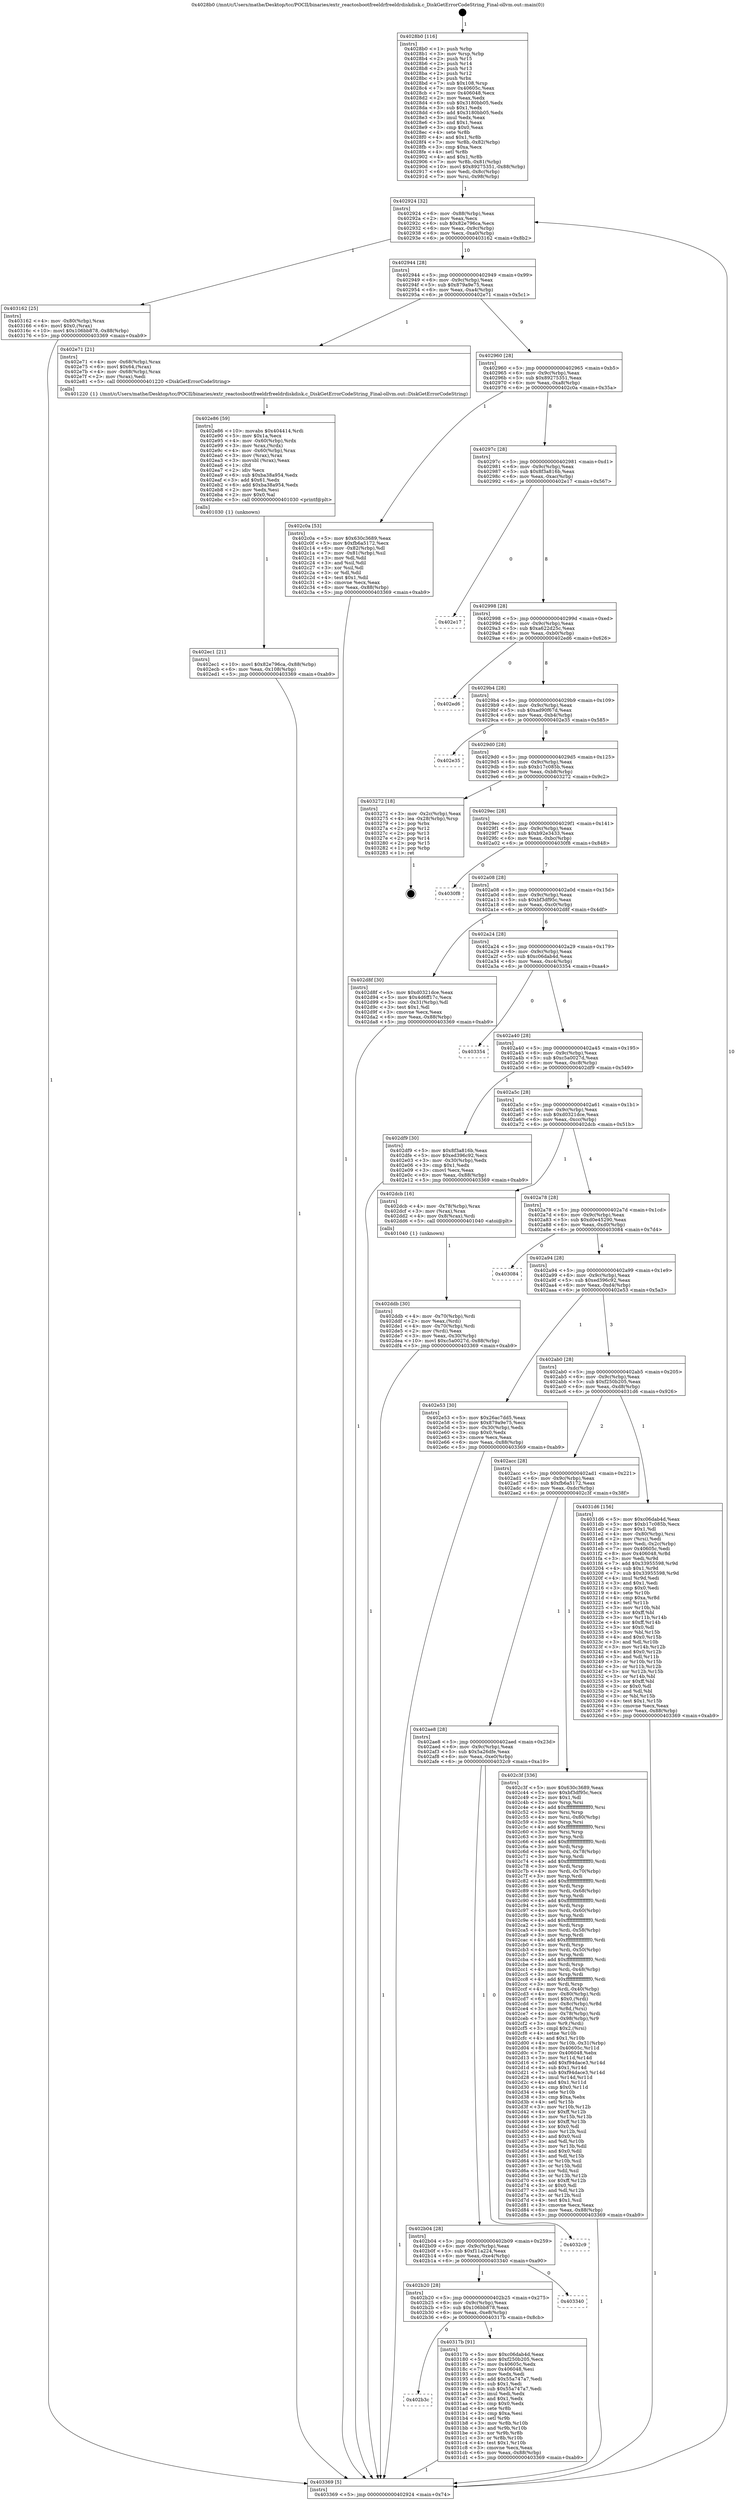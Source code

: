 digraph "0x4028b0" {
  label = "0x4028b0 (/mnt/c/Users/mathe/Desktop/tcc/POCII/binaries/extr_reactosbootfreeldrfreeldrdiskdisk.c_DiskGetErrorCodeString_Final-ollvm.out::main(0))"
  labelloc = "t"
  node[shape=record]

  Entry [label="",width=0.3,height=0.3,shape=circle,fillcolor=black,style=filled]
  "0x402924" [label="{
     0x402924 [32]\l
     | [instrs]\l
     &nbsp;&nbsp;0x402924 \<+6\>: mov -0x88(%rbp),%eax\l
     &nbsp;&nbsp;0x40292a \<+2\>: mov %eax,%ecx\l
     &nbsp;&nbsp;0x40292c \<+6\>: sub $0x82e796ca,%ecx\l
     &nbsp;&nbsp;0x402932 \<+6\>: mov %eax,-0x9c(%rbp)\l
     &nbsp;&nbsp;0x402938 \<+6\>: mov %ecx,-0xa0(%rbp)\l
     &nbsp;&nbsp;0x40293e \<+6\>: je 0000000000403162 \<main+0x8b2\>\l
  }"]
  "0x403162" [label="{
     0x403162 [25]\l
     | [instrs]\l
     &nbsp;&nbsp;0x403162 \<+4\>: mov -0x80(%rbp),%rax\l
     &nbsp;&nbsp;0x403166 \<+6\>: movl $0x0,(%rax)\l
     &nbsp;&nbsp;0x40316c \<+10\>: movl $0x106bb878,-0x88(%rbp)\l
     &nbsp;&nbsp;0x403176 \<+5\>: jmp 0000000000403369 \<main+0xab9\>\l
  }"]
  "0x402944" [label="{
     0x402944 [28]\l
     | [instrs]\l
     &nbsp;&nbsp;0x402944 \<+5\>: jmp 0000000000402949 \<main+0x99\>\l
     &nbsp;&nbsp;0x402949 \<+6\>: mov -0x9c(%rbp),%eax\l
     &nbsp;&nbsp;0x40294f \<+5\>: sub $0x879a9e75,%eax\l
     &nbsp;&nbsp;0x402954 \<+6\>: mov %eax,-0xa4(%rbp)\l
     &nbsp;&nbsp;0x40295a \<+6\>: je 0000000000402e71 \<main+0x5c1\>\l
  }"]
  Exit [label="",width=0.3,height=0.3,shape=circle,fillcolor=black,style=filled,peripheries=2]
  "0x402e71" [label="{
     0x402e71 [21]\l
     | [instrs]\l
     &nbsp;&nbsp;0x402e71 \<+4\>: mov -0x68(%rbp),%rax\l
     &nbsp;&nbsp;0x402e75 \<+6\>: movl $0x64,(%rax)\l
     &nbsp;&nbsp;0x402e7b \<+4\>: mov -0x68(%rbp),%rax\l
     &nbsp;&nbsp;0x402e7f \<+2\>: mov (%rax),%edi\l
     &nbsp;&nbsp;0x402e81 \<+5\>: call 0000000000401220 \<DiskGetErrorCodeString\>\l
     | [calls]\l
     &nbsp;&nbsp;0x401220 \{1\} (/mnt/c/Users/mathe/Desktop/tcc/POCII/binaries/extr_reactosbootfreeldrfreeldrdiskdisk.c_DiskGetErrorCodeString_Final-ollvm.out::DiskGetErrorCodeString)\l
  }"]
  "0x402960" [label="{
     0x402960 [28]\l
     | [instrs]\l
     &nbsp;&nbsp;0x402960 \<+5\>: jmp 0000000000402965 \<main+0xb5\>\l
     &nbsp;&nbsp;0x402965 \<+6\>: mov -0x9c(%rbp),%eax\l
     &nbsp;&nbsp;0x40296b \<+5\>: sub $0x89275351,%eax\l
     &nbsp;&nbsp;0x402970 \<+6\>: mov %eax,-0xa8(%rbp)\l
     &nbsp;&nbsp;0x402976 \<+6\>: je 0000000000402c0a \<main+0x35a\>\l
  }"]
  "0x402b3c" [label="{
     0x402b3c\l
  }", style=dashed]
  "0x402c0a" [label="{
     0x402c0a [53]\l
     | [instrs]\l
     &nbsp;&nbsp;0x402c0a \<+5\>: mov $0x630c3689,%eax\l
     &nbsp;&nbsp;0x402c0f \<+5\>: mov $0xfb6a5172,%ecx\l
     &nbsp;&nbsp;0x402c14 \<+6\>: mov -0x82(%rbp),%dl\l
     &nbsp;&nbsp;0x402c1a \<+7\>: mov -0x81(%rbp),%sil\l
     &nbsp;&nbsp;0x402c21 \<+3\>: mov %dl,%dil\l
     &nbsp;&nbsp;0x402c24 \<+3\>: and %sil,%dil\l
     &nbsp;&nbsp;0x402c27 \<+3\>: xor %sil,%dl\l
     &nbsp;&nbsp;0x402c2a \<+3\>: or %dl,%dil\l
     &nbsp;&nbsp;0x402c2d \<+4\>: test $0x1,%dil\l
     &nbsp;&nbsp;0x402c31 \<+3\>: cmovne %ecx,%eax\l
     &nbsp;&nbsp;0x402c34 \<+6\>: mov %eax,-0x88(%rbp)\l
     &nbsp;&nbsp;0x402c3a \<+5\>: jmp 0000000000403369 \<main+0xab9\>\l
  }"]
  "0x40297c" [label="{
     0x40297c [28]\l
     | [instrs]\l
     &nbsp;&nbsp;0x40297c \<+5\>: jmp 0000000000402981 \<main+0xd1\>\l
     &nbsp;&nbsp;0x402981 \<+6\>: mov -0x9c(%rbp),%eax\l
     &nbsp;&nbsp;0x402987 \<+5\>: sub $0x8f3a816b,%eax\l
     &nbsp;&nbsp;0x40298c \<+6\>: mov %eax,-0xac(%rbp)\l
     &nbsp;&nbsp;0x402992 \<+6\>: je 0000000000402e17 \<main+0x567\>\l
  }"]
  "0x403369" [label="{
     0x403369 [5]\l
     | [instrs]\l
     &nbsp;&nbsp;0x403369 \<+5\>: jmp 0000000000402924 \<main+0x74\>\l
  }"]
  "0x4028b0" [label="{
     0x4028b0 [116]\l
     | [instrs]\l
     &nbsp;&nbsp;0x4028b0 \<+1\>: push %rbp\l
     &nbsp;&nbsp;0x4028b1 \<+3\>: mov %rsp,%rbp\l
     &nbsp;&nbsp;0x4028b4 \<+2\>: push %r15\l
     &nbsp;&nbsp;0x4028b6 \<+2\>: push %r14\l
     &nbsp;&nbsp;0x4028b8 \<+2\>: push %r13\l
     &nbsp;&nbsp;0x4028ba \<+2\>: push %r12\l
     &nbsp;&nbsp;0x4028bc \<+1\>: push %rbx\l
     &nbsp;&nbsp;0x4028bd \<+7\>: sub $0x108,%rsp\l
     &nbsp;&nbsp;0x4028c4 \<+7\>: mov 0x40605c,%eax\l
     &nbsp;&nbsp;0x4028cb \<+7\>: mov 0x406048,%ecx\l
     &nbsp;&nbsp;0x4028d2 \<+2\>: mov %eax,%edx\l
     &nbsp;&nbsp;0x4028d4 \<+6\>: sub $0x3180bb05,%edx\l
     &nbsp;&nbsp;0x4028da \<+3\>: sub $0x1,%edx\l
     &nbsp;&nbsp;0x4028dd \<+6\>: add $0x3180bb05,%edx\l
     &nbsp;&nbsp;0x4028e3 \<+3\>: imul %edx,%eax\l
     &nbsp;&nbsp;0x4028e6 \<+3\>: and $0x1,%eax\l
     &nbsp;&nbsp;0x4028e9 \<+3\>: cmp $0x0,%eax\l
     &nbsp;&nbsp;0x4028ec \<+4\>: sete %r8b\l
     &nbsp;&nbsp;0x4028f0 \<+4\>: and $0x1,%r8b\l
     &nbsp;&nbsp;0x4028f4 \<+7\>: mov %r8b,-0x82(%rbp)\l
     &nbsp;&nbsp;0x4028fb \<+3\>: cmp $0xa,%ecx\l
     &nbsp;&nbsp;0x4028fe \<+4\>: setl %r8b\l
     &nbsp;&nbsp;0x402902 \<+4\>: and $0x1,%r8b\l
     &nbsp;&nbsp;0x402906 \<+7\>: mov %r8b,-0x81(%rbp)\l
     &nbsp;&nbsp;0x40290d \<+10\>: movl $0x89275351,-0x88(%rbp)\l
     &nbsp;&nbsp;0x402917 \<+6\>: mov %edi,-0x8c(%rbp)\l
     &nbsp;&nbsp;0x40291d \<+7\>: mov %rsi,-0x98(%rbp)\l
  }"]
  "0x40317b" [label="{
     0x40317b [91]\l
     | [instrs]\l
     &nbsp;&nbsp;0x40317b \<+5\>: mov $0xc06dab4d,%eax\l
     &nbsp;&nbsp;0x403180 \<+5\>: mov $0xf250b205,%ecx\l
     &nbsp;&nbsp;0x403185 \<+7\>: mov 0x40605c,%edx\l
     &nbsp;&nbsp;0x40318c \<+7\>: mov 0x406048,%esi\l
     &nbsp;&nbsp;0x403193 \<+2\>: mov %edx,%edi\l
     &nbsp;&nbsp;0x403195 \<+6\>: add $0x55a747a7,%edi\l
     &nbsp;&nbsp;0x40319b \<+3\>: sub $0x1,%edi\l
     &nbsp;&nbsp;0x40319e \<+6\>: sub $0x55a747a7,%edi\l
     &nbsp;&nbsp;0x4031a4 \<+3\>: imul %edi,%edx\l
     &nbsp;&nbsp;0x4031a7 \<+3\>: and $0x1,%edx\l
     &nbsp;&nbsp;0x4031aa \<+3\>: cmp $0x0,%edx\l
     &nbsp;&nbsp;0x4031ad \<+4\>: sete %r8b\l
     &nbsp;&nbsp;0x4031b1 \<+3\>: cmp $0xa,%esi\l
     &nbsp;&nbsp;0x4031b4 \<+4\>: setl %r9b\l
     &nbsp;&nbsp;0x4031b8 \<+3\>: mov %r8b,%r10b\l
     &nbsp;&nbsp;0x4031bb \<+3\>: and %r9b,%r10b\l
     &nbsp;&nbsp;0x4031be \<+3\>: xor %r9b,%r8b\l
     &nbsp;&nbsp;0x4031c1 \<+3\>: or %r8b,%r10b\l
     &nbsp;&nbsp;0x4031c4 \<+4\>: test $0x1,%r10b\l
     &nbsp;&nbsp;0x4031c8 \<+3\>: cmovne %ecx,%eax\l
     &nbsp;&nbsp;0x4031cb \<+6\>: mov %eax,-0x88(%rbp)\l
     &nbsp;&nbsp;0x4031d1 \<+5\>: jmp 0000000000403369 \<main+0xab9\>\l
  }"]
  "0x402e17" [label="{
     0x402e17\l
  }", style=dashed]
  "0x402998" [label="{
     0x402998 [28]\l
     | [instrs]\l
     &nbsp;&nbsp;0x402998 \<+5\>: jmp 000000000040299d \<main+0xed\>\l
     &nbsp;&nbsp;0x40299d \<+6\>: mov -0x9c(%rbp),%eax\l
     &nbsp;&nbsp;0x4029a3 \<+5\>: sub $0xa622d25c,%eax\l
     &nbsp;&nbsp;0x4029a8 \<+6\>: mov %eax,-0xb0(%rbp)\l
     &nbsp;&nbsp;0x4029ae \<+6\>: je 0000000000402ed6 \<main+0x626\>\l
  }"]
  "0x402b20" [label="{
     0x402b20 [28]\l
     | [instrs]\l
     &nbsp;&nbsp;0x402b20 \<+5\>: jmp 0000000000402b25 \<main+0x275\>\l
     &nbsp;&nbsp;0x402b25 \<+6\>: mov -0x9c(%rbp),%eax\l
     &nbsp;&nbsp;0x402b2b \<+5\>: sub $0x106bb878,%eax\l
     &nbsp;&nbsp;0x402b30 \<+6\>: mov %eax,-0xe8(%rbp)\l
     &nbsp;&nbsp;0x402b36 \<+6\>: je 000000000040317b \<main+0x8cb\>\l
  }"]
  "0x402ed6" [label="{
     0x402ed6\l
  }", style=dashed]
  "0x4029b4" [label="{
     0x4029b4 [28]\l
     | [instrs]\l
     &nbsp;&nbsp;0x4029b4 \<+5\>: jmp 00000000004029b9 \<main+0x109\>\l
     &nbsp;&nbsp;0x4029b9 \<+6\>: mov -0x9c(%rbp),%eax\l
     &nbsp;&nbsp;0x4029bf \<+5\>: sub $0xad90f67d,%eax\l
     &nbsp;&nbsp;0x4029c4 \<+6\>: mov %eax,-0xb4(%rbp)\l
     &nbsp;&nbsp;0x4029ca \<+6\>: je 0000000000402e35 \<main+0x585\>\l
  }"]
  "0x403340" [label="{
     0x403340\l
  }", style=dashed]
  "0x402e35" [label="{
     0x402e35\l
  }", style=dashed]
  "0x4029d0" [label="{
     0x4029d0 [28]\l
     | [instrs]\l
     &nbsp;&nbsp;0x4029d0 \<+5\>: jmp 00000000004029d5 \<main+0x125\>\l
     &nbsp;&nbsp;0x4029d5 \<+6\>: mov -0x9c(%rbp),%eax\l
     &nbsp;&nbsp;0x4029db \<+5\>: sub $0xb17c085b,%eax\l
     &nbsp;&nbsp;0x4029e0 \<+6\>: mov %eax,-0xb8(%rbp)\l
     &nbsp;&nbsp;0x4029e6 \<+6\>: je 0000000000403272 \<main+0x9c2\>\l
  }"]
  "0x402b04" [label="{
     0x402b04 [28]\l
     | [instrs]\l
     &nbsp;&nbsp;0x402b04 \<+5\>: jmp 0000000000402b09 \<main+0x259\>\l
     &nbsp;&nbsp;0x402b09 \<+6\>: mov -0x9c(%rbp),%eax\l
     &nbsp;&nbsp;0x402b0f \<+5\>: sub $0xf11a224,%eax\l
     &nbsp;&nbsp;0x402b14 \<+6\>: mov %eax,-0xe4(%rbp)\l
     &nbsp;&nbsp;0x402b1a \<+6\>: je 0000000000403340 \<main+0xa90\>\l
  }"]
  "0x403272" [label="{
     0x403272 [18]\l
     | [instrs]\l
     &nbsp;&nbsp;0x403272 \<+3\>: mov -0x2c(%rbp),%eax\l
     &nbsp;&nbsp;0x403275 \<+4\>: lea -0x28(%rbp),%rsp\l
     &nbsp;&nbsp;0x403279 \<+1\>: pop %rbx\l
     &nbsp;&nbsp;0x40327a \<+2\>: pop %r12\l
     &nbsp;&nbsp;0x40327c \<+2\>: pop %r13\l
     &nbsp;&nbsp;0x40327e \<+2\>: pop %r14\l
     &nbsp;&nbsp;0x403280 \<+2\>: pop %r15\l
     &nbsp;&nbsp;0x403282 \<+1\>: pop %rbp\l
     &nbsp;&nbsp;0x403283 \<+1\>: ret\l
  }"]
  "0x4029ec" [label="{
     0x4029ec [28]\l
     | [instrs]\l
     &nbsp;&nbsp;0x4029ec \<+5\>: jmp 00000000004029f1 \<main+0x141\>\l
     &nbsp;&nbsp;0x4029f1 \<+6\>: mov -0x9c(%rbp),%eax\l
     &nbsp;&nbsp;0x4029f7 \<+5\>: sub $0xb92e3433,%eax\l
     &nbsp;&nbsp;0x4029fc \<+6\>: mov %eax,-0xbc(%rbp)\l
     &nbsp;&nbsp;0x402a02 \<+6\>: je 00000000004030f8 \<main+0x848\>\l
  }"]
  "0x4032c9" [label="{
     0x4032c9\l
  }", style=dashed]
  "0x4030f8" [label="{
     0x4030f8\l
  }", style=dashed]
  "0x402a08" [label="{
     0x402a08 [28]\l
     | [instrs]\l
     &nbsp;&nbsp;0x402a08 \<+5\>: jmp 0000000000402a0d \<main+0x15d\>\l
     &nbsp;&nbsp;0x402a0d \<+6\>: mov -0x9c(%rbp),%eax\l
     &nbsp;&nbsp;0x402a13 \<+5\>: sub $0xbf3df95c,%eax\l
     &nbsp;&nbsp;0x402a18 \<+6\>: mov %eax,-0xc0(%rbp)\l
     &nbsp;&nbsp;0x402a1e \<+6\>: je 0000000000402d8f \<main+0x4df\>\l
  }"]
  "0x402ec1" [label="{
     0x402ec1 [21]\l
     | [instrs]\l
     &nbsp;&nbsp;0x402ec1 \<+10\>: movl $0x82e796ca,-0x88(%rbp)\l
     &nbsp;&nbsp;0x402ecb \<+6\>: mov %eax,-0x108(%rbp)\l
     &nbsp;&nbsp;0x402ed1 \<+5\>: jmp 0000000000403369 \<main+0xab9\>\l
  }"]
  "0x402d8f" [label="{
     0x402d8f [30]\l
     | [instrs]\l
     &nbsp;&nbsp;0x402d8f \<+5\>: mov $0xd0321dce,%eax\l
     &nbsp;&nbsp;0x402d94 \<+5\>: mov $0x4d6ff17c,%ecx\l
     &nbsp;&nbsp;0x402d99 \<+3\>: mov -0x31(%rbp),%dl\l
     &nbsp;&nbsp;0x402d9c \<+3\>: test $0x1,%dl\l
     &nbsp;&nbsp;0x402d9f \<+3\>: cmovne %ecx,%eax\l
     &nbsp;&nbsp;0x402da2 \<+6\>: mov %eax,-0x88(%rbp)\l
     &nbsp;&nbsp;0x402da8 \<+5\>: jmp 0000000000403369 \<main+0xab9\>\l
  }"]
  "0x402a24" [label="{
     0x402a24 [28]\l
     | [instrs]\l
     &nbsp;&nbsp;0x402a24 \<+5\>: jmp 0000000000402a29 \<main+0x179\>\l
     &nbsp;&nbsp;0x402a29 \<+6\>: mov -0x9c(%rbp),%eax\l
     &nbsp;&nbsp;0x402a2f \<+5\>: sub $0xc06dab4d,%eax\l
     &nbsp;&nbsp;0x402a34 \<+6\>: mov %eax,-0xc4(%rbp)\l
     &nbsp;&nbsp;0x402a3a \<+6\>: je 0000000000403354 \<main+0xaa4\>\l
  }"]
  "0x402e86" [label="{
     0x402e86 [59]\l
     | [instrs]\l
     &nbsp;&nbsp;0x402e86 \<+10\>: movabs $0x404414,%rdi\l
     &nbsp;&nbsp;0x402e90 \<+5\>: mov $0x1a,%ecx\l
     &nbsp;&nbsp;0x402e95 \<+4\>: mov -0x60(%rbp),%rdx\l
     &nbsp;&nbsp;0x402e99 \<+3\>: mov %rax,(%rdx)\l
     &nbsp;&nbsp;0x402e9c \<+4\>: mov -0x60(%rbp),%rax\l
     &nbsp;&nbsp;0x402ea0 \<+3\>: mov (%rax),%rax\l
     &nbsp;&nbsp;0x402ea3 \<+3\>: movsbl (%rax),%eax\l
     &nbsp;&nbsp;0x402ea6 \<+1\>: cltd\l
     &nbsp;&nbsp;0x402ea7 \<+2\>: idiv %ecx\l
     &nbsp;&nbsp;0x402ea9 \<+6\>: sub $0xba38a954,%edx\l
     &nbsp;&nbsp;0x402eaf \<+3\>: add $0x61,%edx\l
     &nbsp;&nbsp;0x402eb2 \<+6\>: add $0xba38a954,%edx\l
     &nbsp;&nbsp;0x402eb8 \<+2\>: mov %edx,%esi\l
     &nbsp;&nbsp;0x402eba \<+2\>: mov $0x0,%al\l
     &nbsp;&nbsp;0x402ebc \<+5\>: call 0000000000401030 \<printf@plt\>\l
     | [calls]\l
     &nbsp;&nbsp;0x401030 \{1\} (unknown)\l
  }"]
  "0x403354" [label="{
     0x403354\l
  }", style=dashed]
  "0x402a40" [label="{
     0x402a40 [28]\l
     | [instrs]\l
     &nbsp;&nbsp;0x402a40 \<+5\>: jmp 0000000000402a45 \<main+0x195\>\l
     &nbsp;&nbsp;0x402a45 \<+6\>: mov -0x9c(%rbp),%eax\l
     &nbsp;&nbsp;0x402a4b \<+5\>: sub $0xc5a0027d,%eax\l
     &nbsp;&nbsp;0x402a50 \<+6\>: mov %eax,-0xc8(%rbp)\l
     &nbsp;&nbsp;0x402a56 \<+6\>: je 0000000000402df9 \<main+0x549\>\l
  }"]
  "0x402ddb" [label="{
     0x402ddb [30]\l
     | [instrs]\l
     &nbsp;&nbsp;0x402ddb \<+4\>: mov -0x70(%rbp),%rdi\l
     &nbsp;&nbsp;0x402ddf \<+2\>: mov %eax,(%rdi)\l
     &nbsp;&nbsp;0x402de1 \<+4\>: mov -0x70(%rbp),%rdi\l
     &nbsp;&nbsp;0x402de5 \<+2\>: mov (%rdi),%eax\l
     &nbsp;&nbsp;0x402de7 \<+3\>: mov %eax,-0x30(%rbp)\l
     &nbsp;&nbsp;0x402dea \<+10\>: movl $0xc5a0027d,-0x88(%rbp)\l
     &nbsp;&nbsp;0x402df4 \<+5\>: jmp 0000000000403369 \<main+0xab9\>\l
  }"]
  "0x402df9" [label="{
     0x402df9 [30]\l
     | [instrs]\l
     &nbsp;&nbsp;0x402df9 \<+5\>: mov $0x8f3a816b,%eax\l
     &nbsp;&nbsp;0x402dfe \<+5\>: mov $0xed396c92,%ecx\l
     &nbsp;&nbsp;0x402e03 \<+3\>: mov -0x30(%rbp),%edx\l
     &nbsp;&nbsp;0x402e06 \<+3\>: cmp $0x1,%edx\l
     &nbsp;&nbsp;0x402e09 \<+3\>: cmovl %ecx,%eax\l
     &nbsp;&nbsp;0x402e0c \<+6\>: mov %eax,-0x88(%rbp)\l
     &nbsp;&nbsp;0x402e12 \<+5\>: jmp 0000000000403369 \<main+0xab9\>\l
  }"]
  "0x402a5c" [label="{
     0x402a5c [28]\l
     | [instrs]\l
     &nbsp;&nbsp;0x402a5c \<+5\>: jmp 0000000000402a61 \<main+0x1b1\>\l
     &nbsp;&nbsp;0x402a61 \<+6\>: mov -0x9c(%rbp),%eax\l
     &nbsp;&nbsp;0x402a67 \<+5\>: sub $0xd0321dce,%eax\l
     &nbsp;&nbsp;0x402a6c \<+6\>: mov %eax,-0xcc(%rbp)\l
     &nbsp;&nbsp;0x402a72 \<+6\>: je 0000000000402dcb \<main+0x51b\>\l
  }"]
  "0x402ae8" [label="{
     0x402ae8 [28]\l
     | [instrs]\l
     &nbsp;&nbsp;0x402ae8 \<+5\>: jmp 0000000000402aed \<main+0x23d\>\l
     &nbsp;&nbsp;0x402aed \<+6\>: mov -0x9c(%rbp),%eax\l
     &nbsp;&nbsp;0x402af3 \<+5\>: sub $0x5a26dfe,%eax\l
     &nbsp;&nbsp;0x402af8 \<+6\>: mov %eax,-0xe0(%rbp)\l
     &nbsp;&nbsp;0x402afe \<+6\>: je 00000000004032c9 \<main+0xa19\>\l
  }"]
  "0x402dcb" [label="{
     0x402dcb [16]\l
     | [instrs]\l
     &nbsp;&nbsp;0x402dcb \<+4\>: mov -0x78(%rbp),%rax\l
     &nbsp;&nbsp;0x402dcf \<+3\>: mov (%rax),%rax\l
     &nbsp;&nbsp;0x402dd2 \<+4\>: mov 0x8(%rax),%rdi\l
     &nbsp;&nbsp;0x402dd6 \<+5\>: call 0000000000401040 \<atoi@plt\>\l
     | [calls]\l
     &nbsp;&nbsp;0x401040 \{1\} (unknown)\l
  }"]
  "0x402a78" [label="{
     0x402a78 [28]\l
     | [instrs]\l
     &nbsp;&nbsp;0x402a78 \<+5\>: jmp 0000000000402a7d \<main+0x1cd\>\l
     &nbsp;&nbsp;0x402a7d \<+6\>: mov -0x9c(%rbp),%eax\l
     &nbsp;&nbsp;0x402a83 \<+5\>: sub $0xd0e45290,%eax\l
     &nbsp;&nbsp;0x402a88 \<+6\>: mov %eax,-0xd0(%rbp)\l
     &nbsp;&nbsp;0x402a8e \<+6\>: je 0000000000403084 \<main+0x7d4\>\l
  }"]
  "0x402c3f" [label="{
     0x402c3f [336]\l
     | [instrs]\l
     &nbsp;&nbsp;0x402c3f \<+5\>: mov $0x630c3689,%eax\l
     &nbsp;&nbsp;0x402c44 \<+5\>: mov $0xbf3df95c,%ecx\l
     &nbsp;&nbsp;0x402c49 \<+2\>: mov $0x1,%dl\l
     &nbsp;&nbsp;0x402c4b \<+3\>: mov %rsp,%rsi\l
     &nbsp;&nbsp;0x402c4e \<+4\>: add $0xfffffffffffffff0,%rsi\l
     &nbsp;&nbsp;0x402c52 \<+3\>: mov %rsi,%rsp\l
     &nbsp;&nbsp;0x402c55 \<+4\>: mov %rsi,-0x80(%rbp)\l
     &nbsp;&nbsp;0x402c59 \<+3\>: mov %rsp,%rsi\l
     &nbsp;&nbsp;0x402c5c \<+4\>: add $0xfffffffffffffff0,%rsi\l
     &nbsp;&nbsp;0x402c60 \<+3\>: mov %rsi,%rsp\l
     &nbsp;&nbsp;0x402c63 \<+3\>: mov %rsp,%rdi\l
     &nbsp;&nbsp;0x402c66 \<+4\>: add $0xfffffffffffffff0,%rdi\l
     &nbsp;&nbsp;0x402c6a \<+3\>: mov %rdi,%rsp\l
     &nbsp;&nbsp;0x402c6d \<+4\>: mov %rdi,-0x78(%rbp)\l
     &nbsp;&nbsp;0x402c71 \<+3\>: mov %rsp,%rdi\l
     &nbsp;&nbsp;0x402c74 \<+4\>: add $0xfffffffffffffff0,%rdi\l
     &nbsp;&nbsp;0x402c78 \<+3\>: mov %rdi,%rsp\l
     &nbsp;&nbsp;0x402c7b \<+4\>: mov %rdi,-0x70(%rbp)\l
     &nbsp;&nbsp;0x402c7f \<+3\>: mov %rsp,%rdi\l
     &nbsp;&nbsp;0x402c82 \<+4\>: add $0xfffffffffffffff0,%rdi\l
     &nbsp;&nbsp;0x402c86 \<+3\>: mov %rdi,%rsp\l
     &nbsp;&nbsp;0x402c89 \<+4\>: mov %rdi,-0x68(%rbp)\l
     &nbsp;&nbsp;0x402c8d \<+3\>: mov %rsp,%rdi\l
     &nbsp;&nbsp;0x402c90 \<+4\>: add $0xfffffffffffffff0,%rdi\l
     &nbsp;&nbsp;0x402c94 \<+3\>: mov %rdi,%rsp\l
     &nbsp;&nbsp;0x402c97 \<+4\>: mov %rdi,-0x60(%rbp)\l
     &nbsp;&nbsp;0x402c9b \<+3\>: mov %rsp,%rdi\l
     &nbsp;&nbsp;0x402c9e \<+4\>: add $0xfffffffffffffff0,%rdi\l
     &nbsp;&nbsp;0x402ca2 \<+3\>: mov %rdi,%rsp\l
     &nbsp;&nbsp;0x402ca5 \<+4\>: mov %rdi,-0x58(%rbp)\l
     &nbsp;&nbsp;0x402ca9 \<+3\>: mov %rsp,%rdi\l
     &nbsp;&nbsp;0x402cac \<+4\>: add $0xfffffffffffffff0,%rdi\l
     &nbsp;&nbsp;0x402cb0 \<+3\>: mov %rdi,%rsp\l
     &nbsp;&nbsp;0x402cb3 \<+4\>: mov %rdi,-0x50(%rbp)\l
     &nbsp;&nbsp;0x402cb7 \<+3\>: mov %rsp,%rdi\l
     &nbsp;&nbsp;0x402cba \<+4\>: add $0xfffffffffffffff0,%rdi\l
     &nbsp;&nbsp;0x402cbe \<+3\>: mov %rdi,%rsp\l
     &nbsp;&nbsp;0x402cc1 \<+4\>: mov %rdi,-0x48(%rbp)\l
     &nbsp;&nbsp;0x402cc5 \<+3\>: mov %rsp,%rdi\l
     &nbsp;&nbsp;0x402cc8 \<+4\>: add $0xfffffffffffffff0,%rdi\l
     &nbsp;&nbsp;0x402ccc \<+3\>: mov %rdi,%rsp\l
     &nbsp;&nbsp;0x402ccf \<+4\>: mov %rdi,-0x40(%rbp)\l
     &nbsp;&nbsp;0x402cd3 \<+4\>: mov -0x80(%rbp),%rdi\l
     &nbsp;&nbsp;0x402cd7 \<+6\>: movl $0x0,(%rdi)\l
     &nbsp;&nbsp;0x402cdd \<+7\>: mov -0x8c(%rbp),%r8d\l
     &nbsp;&nbsp;0x402ce4 \<+3\>: mov %r8d,(%rsi)\l
     &nbsp;&nbsp;0x402ce7 \<+4\>: mov -0x78(%rbp),%rdi\l
     &nbsp;&nbsp;0x402ceb \<+7\>: mov -0x98(%rbp),%r9\l
     &nbsp;&nbsp;0x402cf2 \<+3\>: mov %r9,(%rdi)\l
     &nbsp;&nbsp;0x402cf5 \<+3\>: cmpl $0x2,(%rsi)\l
     &nbsp;&nbsp;0x402cf8 \<+4\>: setne %r10b\l
     &nbsp;&nbsp;0x402cfc \<+4\>: and $0x1,%r10b\l
     &nbsp;&nbsp;0x402d00 \<+4\>: mov %r10b,-0x31(%rbp)\l
     &nbsp;&nbsp;0x402d04 \<+8\>: mov 0x40605c,%r11d\l
     &nbsp;&nbsp;0x402d0c \<+7\>: mov 0x406048,%ebx\l
     &nbsp;&nbsp;0x402d13 \<+3\>: mov %r11d,%r14d\l
     &nbsp;&nbsp;0x402d16 \<+7\>: add $0xf94dace3,%r14d\l
     &nbsp;&nbsp;0x402d1d \<+4\>: sub $0x1,%r14d\l
     &nbsp;&nbsp;0x402d21 \<+7\>: sub $0xf94dace3,%r14d\l
     &nbsp;&nbsp;0x402d28 \<+4\>: imul %r14d,%r11d\l
     &nbsp;&nbsp;0x402d2c \<+4\>: and $0x1,%r11d\l
     &nbsp;&nbsp;0x402d30 \<+4\>: cmp $0x0,%r11d\l
     &nbsp;&nbsp;0x402d34 \<+4\>: sete %r10b\l
     &nbsp;&nbsp;0x402d38 \<+3\>: cmp $0xa,%ebx\l
     &nbsp;&nbsp;0x402d3b \<+4\>: setl %r15b\l
     &nbsp;&nbsp;0x402d3f \<+3\>: mov %r10b,%r12b\l
     &nbsp;&nbsp;0x402d42 \<+4\>: xor $0xff,%r12b\l
     &nbsp;&nbsp;0x402d46 \<+3\>: mov %r15b,%r13b\l
     &nbsp;&nbsp;0x402d49 \<+4\>: xor $0xff,%r13b\l
     &nbsp;&nbsp;0x402d4d \<+3\>: xor $0x0,%dl\l
     &nbsp;&nbsp;0x402d50 \<+3\>: mov %r12b,%sil\l
     &nbsp;&nbsp;0x402d53 \<+4\>: and $0x0,%sil\l
     &nbsp;&nbsp;0x402d57 \<+3\>: and %dl,%r10b\l
     &nbsp;&nbsp;0x402d5a \<+3\>: mov %r13b,%dil\l
     &nbsp;&nbsp;0x402d5d \<+4\>: and $0x0,%dil\l
     &nbsp;&nbsp;0x402d61 \<+3\>: and %dl,%r15b\l
     &nbsp;&nbsp;0x402d64 \<+3\>: or %r10b,%sil\l
     &nbsp;&nbsp;0x402d67 \<+3\>: or %r15b,%dil\l
     &nbsp;&nbsp;0x402d6a \<+3\>: xor %dil,%sil\l
     &nbsp;&nbsp;0x402d6d \<+3\>: or %r13b,%r12b\l
     &nbsp;&nbsp;0x402d70 \<+4\>: xor $0xff,%r12b\l
     &nbsp;&nbsp;0x402d74 \<+3\>: or $0x0,%dl\l
     &nbsp;&nbsp;0x402d77 \<+3\>: and %dl,%r12b\l
     &nbsp;&nbsp;0x402d7a \<+3\>: or %r12b,%sil\l
     &nbsp;&nbsp;0x402d7d \<+4\>: test $0x1,%sil\l
     &nbsp;&nbsp;0x402d81 \<+3\>: cmovne %ecx,%eax\l
     &nbsp;&nbsp;0x402d84 \<+6\>: mov %eax,-0x88(%rbp)\l
     &nbsp;&nbsp;0x402d8a \<+5\>: jmp 0000000000403369 \<main+0xab9\>\l
  }"]
  "0x403084" [label="{
     0x403084\l
  }", style=dashed]
  "0x402a94" [label="{
     0x402a94 [28]\l
     | [instrs]\l
     &nbsp;&nbsp;0x402a94 \<+5\>: jmp 0000000000402a99 \<main+0x1e9\>\l
     &nbsp;&nbsp;0x402a99 \<+6\>: mov -0x9c(%rbp),%eax\l
     &nbsp;&nbsp;0x402a9f \<+5\>: sub $0xed396c92,%eax\l
     &nbsp;&nbsp;0x402aa4 \<+6\>: mov %eax,-0xd4(%rbp)\l
     &nbsp;&nbsp;0x402aaa \<+6\>: je 0000000000402e53 \<main+0x5a3\>\l
  }"]
  "0x402acc" [label="{
     0x402acc [28]\l
     | [instrs]\l
     &nbsp;&nbsp;0x402acc \<+5\>: jmp 0000000000402ad1 \<main+0x221\>\l
     &nbsp;&nbsp;0x402ad1 \<+6\>: mov -0x9c(%rbp),%eax\l
     &nbsp;&nbsp;0x402ad7 \<+5\>: sub $0xfb6a5172,%eax\l
     &nbsp;&nbsp;0x402adc \<+6\>: mov %eax,-0xdc(%rbp)\l
     &nbsp;&nbsp;0x402ae2 \<+6\>: je 0000000000402c3f \<main+0x38f\>\l
  }"]
  "0x402e53" [label="{
     0x402e53 [30]\l
     | [instrs]\l
     &nbsp;&nbsp;0x402e53 \<+5\>: mov $0x26ac7dd5,%eax\l
     &nbsp;&nbsp;0x402e58 \<+5\>: mov $0x879a9e75,%ecx\l
     &nbsp;&nbsp;0x402e5d \<+3\>: mov -0x30(%rbp),%edx\l
     &nbsp;&nbsp;0x402e60 \<+3\>: cmp $0x0,%edx\l
     &nbsp;&nbsp;0x402e63 \<+3\>: cmove %ecx,%eax\l
     &nbsp;&nbsp;0x402e66 \<+6\>: mov %eax,-0x88(%rbp)\l
     &nbsp;&nbsp;0x402e6c \<+5\>: jmp 0000000000403369 \<main+0xab9\>\l
  }"]
  "0x402ab0" [label="{
     0x402ab0 [28]\l
     | [instrs]\l
     &nbsp;&nbsp;0x402ab0 \<+5\>: jmp 0000000000402ab5 \<main+0x205\>\l
     &nbsp;&nbsp;0x402ab5 \<+6\>: mov -0x9c(%rbp),%eax\l
     &nbsp;&nbsp;0x402abb \<+5\>: sub $0xf250b205,%eax\l
     &nbsp;&nbsp;0x402ac0 \<+6\>: mov %eax,-0xd8(%rbp)\l
     &nbsp;&nbsp;0x402ac6 \<+6\>: je 00000000004031d6 \<main+0x926\>\l
  }"]
  "0x4031d6" [label="{
     0x4031d6 [156]\l
     | [instrs]\l
     &nbsp;&nbsp;0x4031d6 \<+5\>: mov $0xc06dab4d,%eax\l
     &nbsp;&nbsp;0x4031db \<+5\>: mov $0xb17c085b,%ecx\l
     &nbsp;&nbsp;0x4031e0 \<+2\>: mov $0x1,%dl\l
     &nbsp;&nbsp;0x4031e2 \<+4\>: mov -0x80(%rbp),%rsi\l
     &nbsp;&nbsp;0x4031e6 \<+2\>: mov (%rsi),%edi\l
     &nbsp;&nbsp;0x4031e8 \<+3\>: mov %edi,-0x2c(%rbp)\l
     &nbsp;&nbsp;0x4031eb \<+7\>: mov 0x40605c,%edi\l
     &nbsp;&nbsp;0x4031f2 \<+8\>: mov 0x406048,%r8d\l
     &nbsp;&nbsp;0x4031fa \<+3\>: mov %edi,%r9d\l
     &nbsp;&nbsp;0x4031fd \<+7\>: add $0x33955598,%r9d\l
     &nbsp;&nbsp;0x403204 \<+4\>: sub $0x1,%r9d\l
     &nbsp;&nbsp;0x403208 \<+7\>: sub $0x33955598,%r9d\l
     &nbsp;&nbsp;0x40320f \<+4\>: imul %r9d,%edi\l
     &nbsp;&nbsp;0x403213 \<+3\>: and $0x1,%edi\l
     &nbsp;&nbsp;0x403216 \<+3\>: cmp $0x0,%edi\l
     &nbsp;&nbsp;0x403219 \<+4\>: sete %r10b\l
     &nbsp;&nbsp;0x40321d \<+4\>: cmp $0xa,%r8d\l
     &nbsp;&nbsp;0x403221 \<+4\>: setl %r11b\l
     &nbsp;&nbsp;0x403225 \<+3\>: mov %r10b,%bl\l
     &nbsp;&nbsp;0x403228 \<+3\>: xor $0xff,%bl\l
     &nbsp;&nbsp;0x40322b \<+3\>: mov %r11b,%r14b\l
     &nbsp;&nbsp;0x40322e \<+4\>: xor $0xff,%r14b\l
     &nbsp;&nbsp;0x403232 \<+3\>: xor $0x0,%dl\l
     &nbsp;&nbsp;0x403235 \<+3\>: mov %bl,%r15b\l
     &nbsp;&nbsp;0x403238 \<+4\>: and $0x0,%r15b\l
     &nbsp;&nbsp;0x40323c \<+3\>: and %dl,%r10b\l
     &nbsp;&nbsp;0x40323f \<+3\>: mov %r14b,%r12b\l
     &nbsp;&nbsp;0x403242 \<+4\>: and $0x0,%r12b\l
     &nbsp;&nbsp;0x403246 \<+3\>: and %dl,%r11b\l
     &nbsp;&nbsp;0x403249 \<+3\>: or %r10b,%r15b\l
     &nbsp;&nbsp;0x40324c \<+3\>: or %r11b,%r12b\l
     &nbsp;&nbsp;0x40324f \<+3\>: xor %r12b,%r15b\l
     &nbsp;&nbsp;0x403252 \<+3\>: or %r14b,%bl\l
     &nbsp;&nbsp;0x403255 \<+3\>: xor $0xff,%bl\l
     &nbsp;&nbsp;0x403258 \<+3\>: or $0x0,%dl\l
     &nbsp;&nbsp;0x40325b \<+2\>: and %dl,%bl\l
     &nbsp;&nbsp;0x40325d \<+3\>: or %bl,%r15b\l
     &nbsp;&nbsp;0x403260 \<+4\>: test $0x1,%r15b\l
     &nbsp;&nbsp;0x403264 \<+3\>: cmovne %ecx,%eax\l
     &nbsp;&nbsp;0x403267 \<+6\>: mov %eax,-0x88(%rbp)\l
     &nbsp;&nbsp;0x40326d \<+5\>: jmp 0000000000403369 \<main+0xab9\>\l
  }"]
  Entry -> "0x4028b0" [label=" 1"]
  "0x402924" -> "0x403162" [label=" 1"]
  "0x402924" -> "0x402944" [label=" 10"]
  "0x403272" -> Exit [label=" 1"]
  "0x402944" -> "0x402e71" [label=" 1"]
  "0x402944" -> "0x402960" [label=" 9"]
  "0x4031d6" -> "0x403369" [label=" 1"]
  "0x402960" -> "0x402c0a" [label=" 1"]
  "0x402960" -> "0x40297c" [label=" 8"]
  "0x402c0a" -> "0x403369" [label=" 1"]
  "0x4028b0" -> "0x402924" [label=" 1"]
  "0x403369" -> "0x402924" [label=" 10"]
  "0x40317b" -> "0x403369" [label=" 1"]
  "0x40297c" -> "0x402e17" [label=" 0"]
  "0x40297c" -> "0x402998" [label=" 8"]
  "0x402b20" -> "0x402b3c" [label=" 0"]
  "0x402998" -> "0x402ed6" [label=" 0"]
  "0x402998" -> "0x4029b4" [label=" 8"]
  "0x402b20" -> "0x40317b" [label=" 1"]
  "0x4029b4" -> "0x402e35" [label=" 0"]
  "0x4029b4" -> "0x4029d0" [label=" 8"]
  "0x402b04" -> "0x402b20" [label=" 1"]
  "0x4029d0" -> "0x403272" [label=" 1"]
  "0x4029d0" -> "0x4029ec" [label=" 7"]
  "0x402b04" -> "0x403340" [label=" 0"]
  "0x4029ec" -> "0x4030f8" [label=" 0"]
  "0x4029ec" -> "0x402a08" [label=" 7"]
  "0x402ae8" -> "0x402b04" [label=" 1"]
  "0x402a08" -> "0x402d8f" [label=" 1"]
  "0x402a08" -> "0x402a24" [label=" 6"]
  "0x402ae8" -> "0x4032c9" [label=" 0"]
  "0x402a24" -> "0x403354" [label=" 0"]
  "0x402a24" -> "0x402a40" [label=" 6"]
  "0x403162" -> "0x403369" [label=" 1"]
  "0x402a40" -> "0x402df9" [label=" 1"]
  "0x402a40" -> "0x402a5c" [label=" 5"]
  "0x402ec1" -> "0x403369" [label=" 1"]
  "0x402a5c" -> "0x402dcb" [label=" 1"]
  "0x402a5c" -> "0x402a78" [label=" 4"]
  "0x402e71" -> "0x402e86" [label=" 1"]
  "0x402a78" -> "0x403084" [label=" 0"]
  "0x402a78" -> "0x402a94" [label=" 4"]
  "0x402e53" -> "0x403369" [label=" 1"]
  "0x402a94" -> "0x402e53" [label=" 1"]
  "0x402a94" -> "0x402ab0" [label=" 3"]
  "0x402ddb" -> "0x403369" [label=" 1"]
  "0x402ab0" -> "0x4031d6" [label=" 1"]
  "0x402ab0" -> "0x402acc" [label=" 2"]
  "0x402df9" -> "0x403369" [label=" 1"]
  "0x402acc" -> "0x402c3f" [label=" 1"]
  "0x402acc" -> "0x402ae8" [label=" 1"]
  "0x402e86" -> "0x402ec1" [label=" 1"]
  "0x402c3f" -> "0x403369" [label=" 1"]
  "0x402d8f" -> "0x403369" [label=" 1"]
  "0x402dcb" -> "0x402ddb" [label=" 1"]
}
